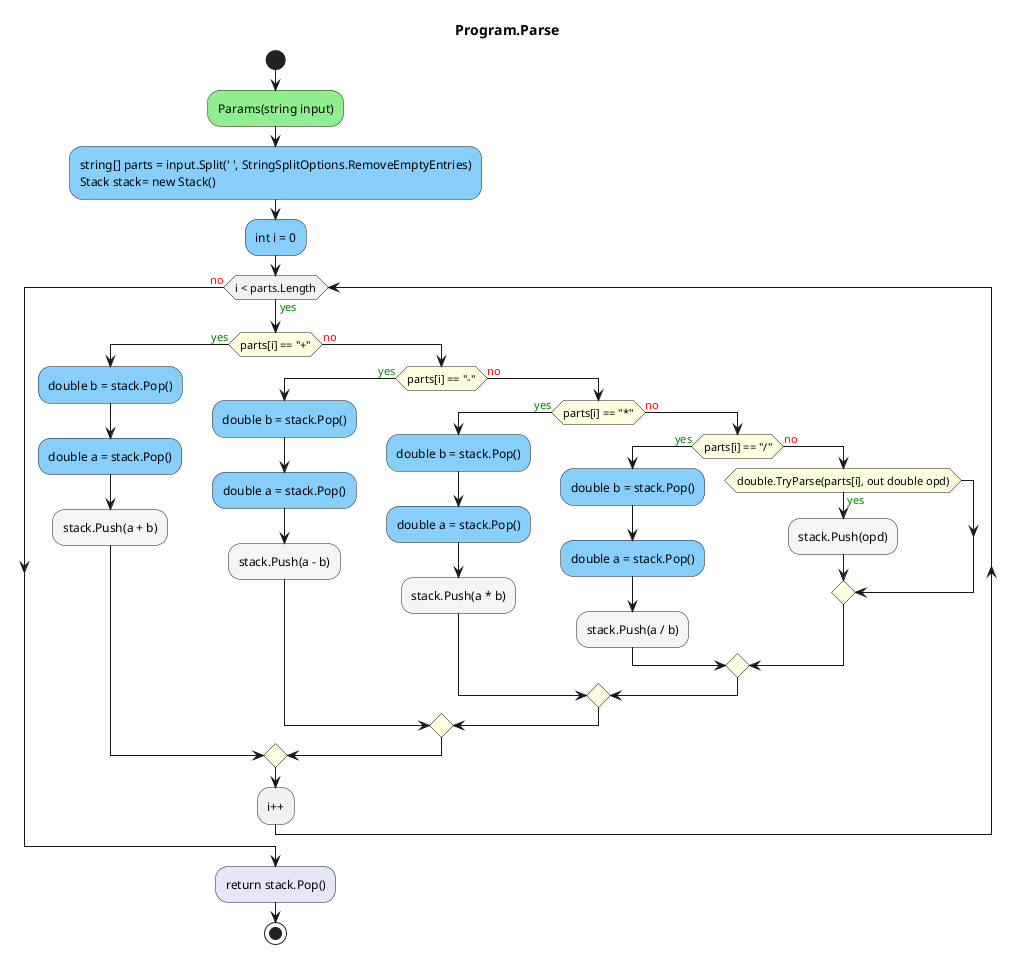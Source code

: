@startuml Program.Parse
title Program.Parse
start
#LightGreen:Params(string input);
#LightSkyBlue:string[] parts = input.Split(' ', StringSplitOptions.RemoveEmptyEntries)\nStack stack= new Stack();
#LightSkyBlue:int i = 0;
while (i < parts.Length) is (<color:green>yes)
        #LightYellow:if (parts[i] == "+") then (<color:green>yes)
                #LightSkyBlue:double b = stack.Pop();
                #LightSkyBlue:double a = stack.Pop();
                #WhiteSmoke:stack.Push(a + b);
            else (<color:red>no)
                #LightYellow:if (parts[i] == "-") then (<color:green>yes)
                        #LightSkyBlue:double b = stack.Pop();
                        #LightSkyBlue:double a = stack.Pop();
                        #WhiteSmoke:stack.Push(a - b);
                    else (<color:red>no)
                        #LightYellow:if (parts[i] == "*") then (<color:green>yes)
                                #LightSkyBlue:double b = stack.Pop();
                                #LightSkyBlue:double a = stack.Pop();
                                #WhiteSmoke:stack.Push(a * b);
                            else (<color:red>no)
                                #LightYellow:if (parts[i] == "/") then (<color:green>yes)
                                        #LightSkyBlue:double b = stack.Pop();
                                        #LightSkyBlue:double a = stack.Pop();
                                        #WhiteSmoke:stack.Push(a / b);
                                    else (<color:red>no)
                                        #LightYellow:if (double.TryParse(parts[i], out double opd)) then (<color:green>yes)
                                                #WhiteSmoke:stack.Push(opd);
                                        endif
                                endif
                        endif
                endif
        endif
:i++;
endwhile (<color:red>no)
#Lavender:return stack.Pop();
stop
@enduml
